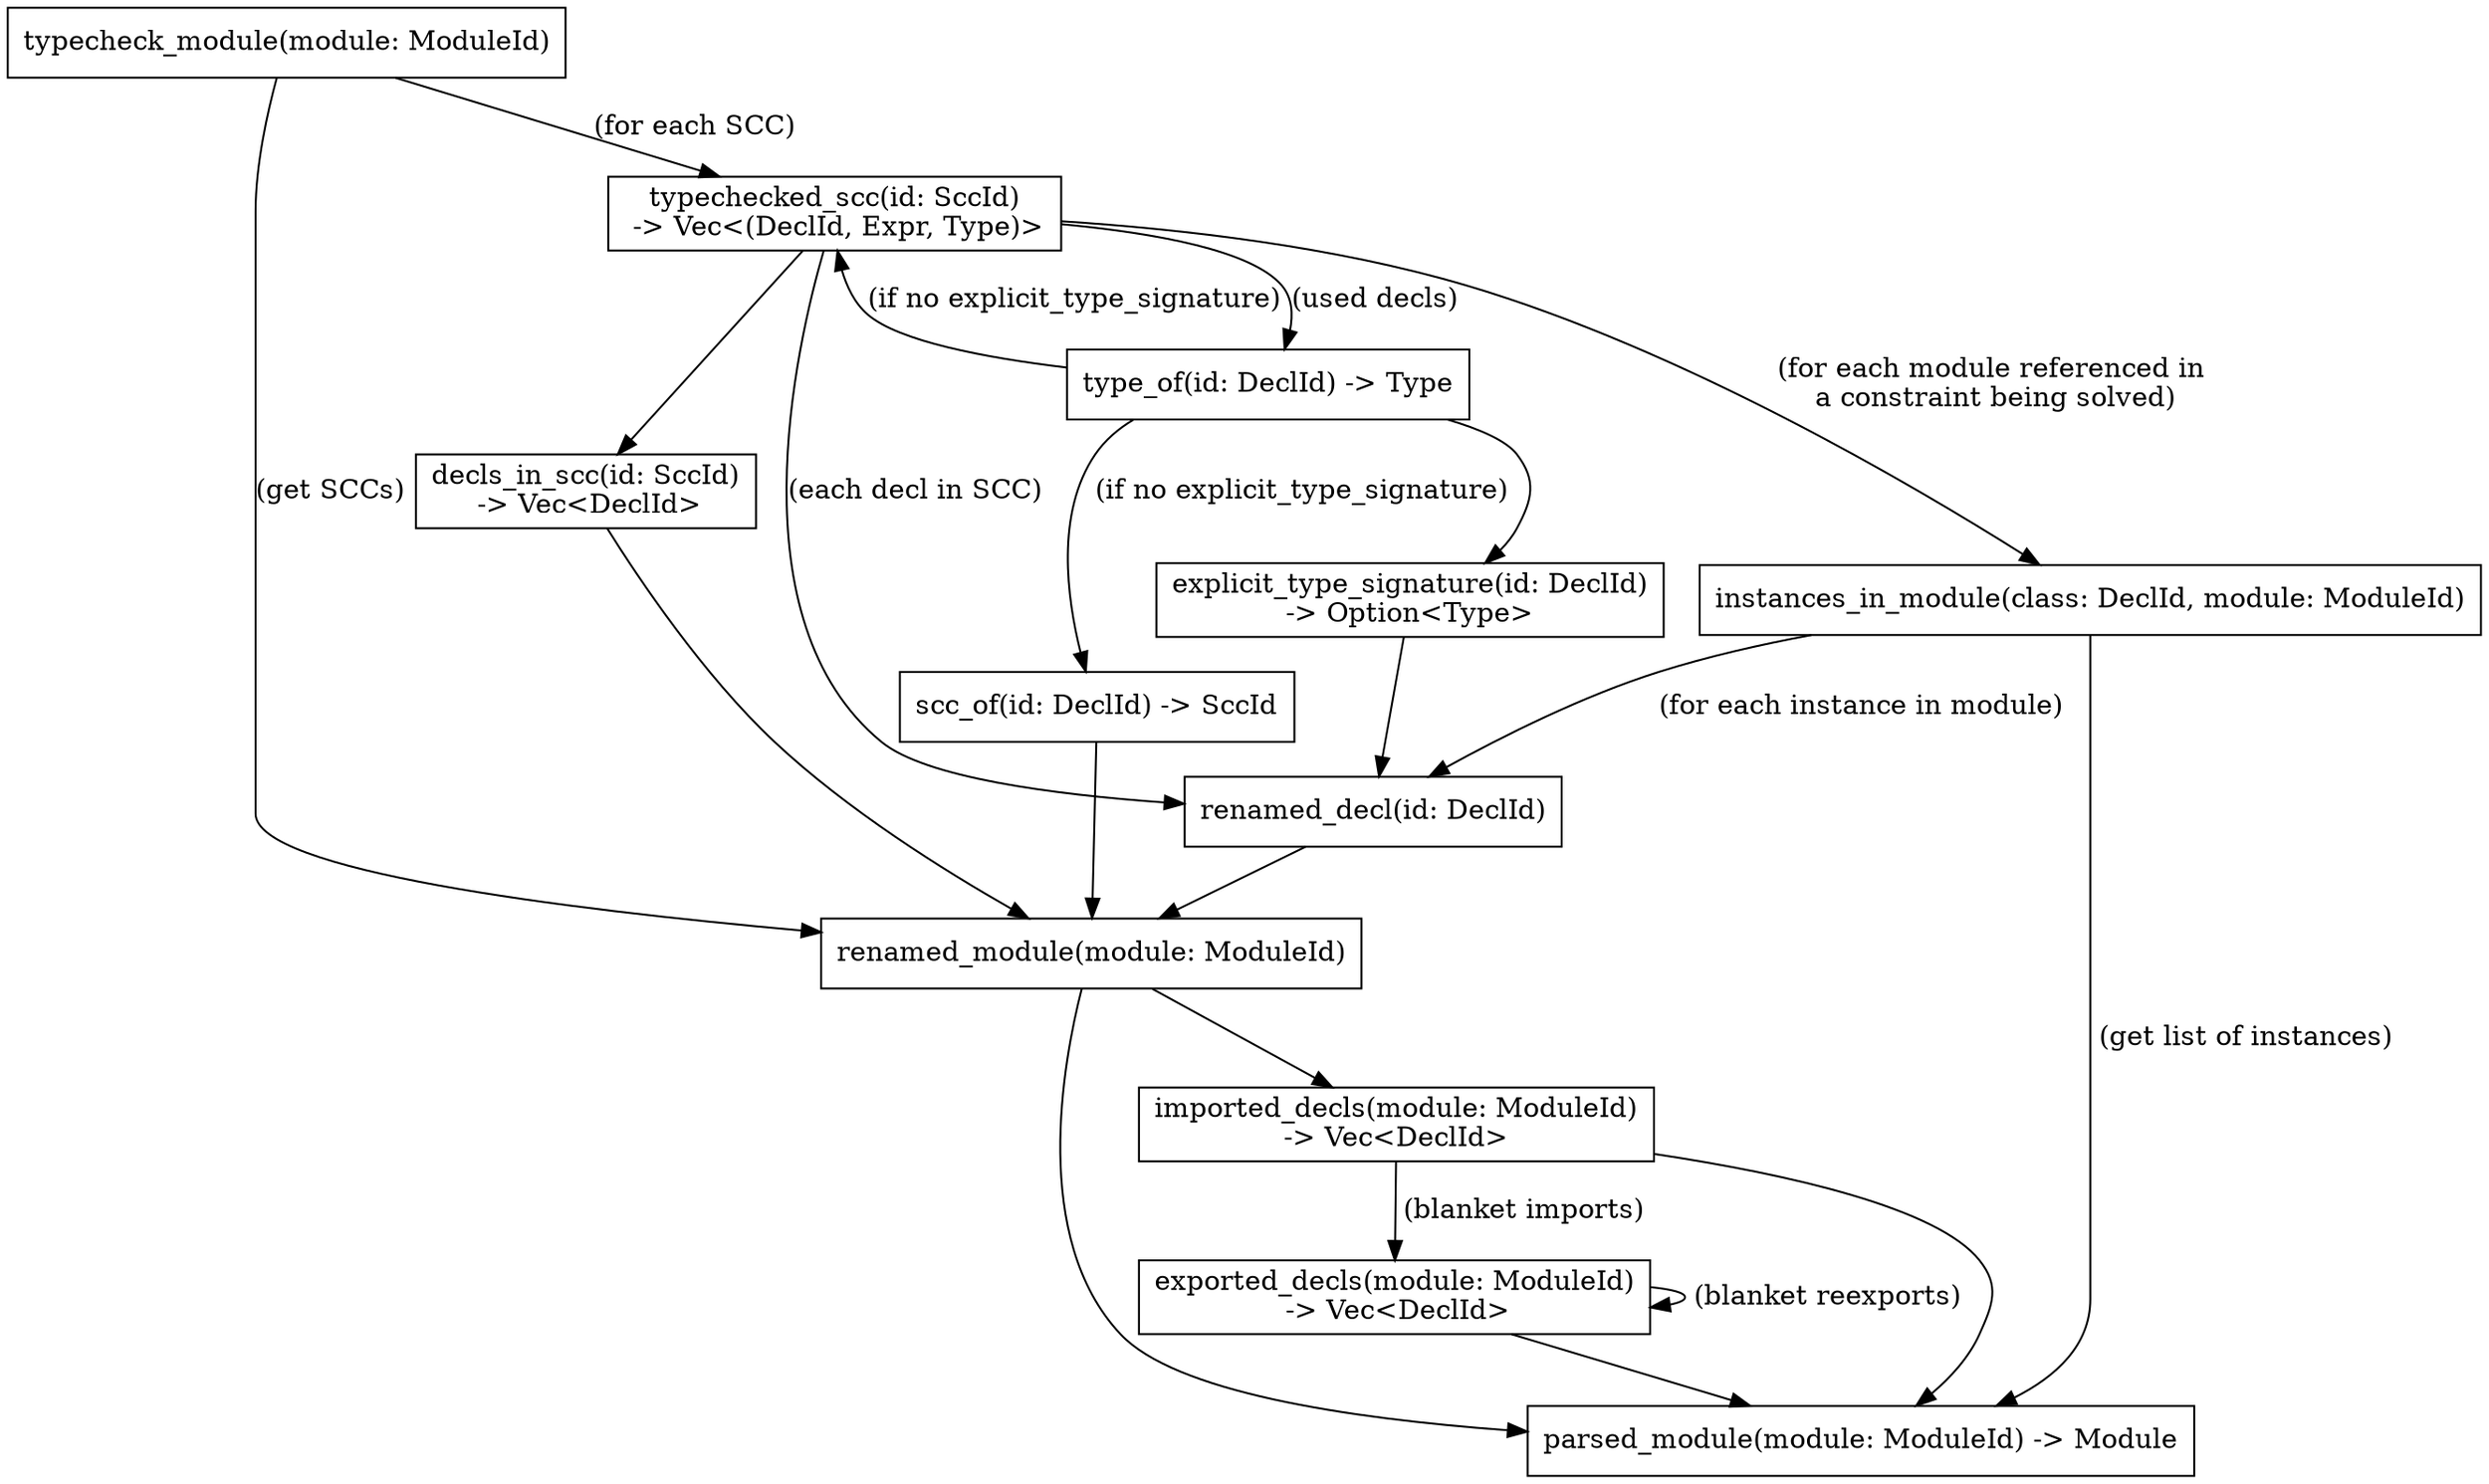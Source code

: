 digraph {
  rankdir=UD
  node [shape=box]

  typecheck_module [label="typecheck_module(module: ModuleId)"]
  typecheck_module -> renamed_module [label="(get SCCs)"]
  typecheck_module -> typechecked_scc [label="(for each SCC)"]

  type_of [label="type_of(id: DeclId) -> Type"]
  type_of -> scc_of [label="(if no explicit_type_signature)"]
  type_of -> typechecked_scc [label="(if no explicit_type_signature)"]
  type_of -> explicit_type_signature

  scc_of [label="scc_of(id: DeclId) -> SccId"]
  scc_of -> renamed_module

  decls_in_scc [label="decls_in_scc(id: SccId)\n -> Vec<DeclId>"]
  decls_in_scc -> renamed_module

  typechecked_scc [label="typechecked_scc(id: SccId)\n -> Vec<(DeclId, Expr, Type)>"]
  typechecked_scc -> decls_in_scc
  typechecked_scc -> renamed_decl [label="(each decl in SCC)"]
  typechecked_scc -> type_of [label="(used decls)"]
  typechecked_scc -> instances_in_module [label="(for each module referenced in\n a constraint being solved)"]

  instances_in_module [label="instances_in_module(class: DeclId, module: ModuleId)"]
  instances_in_module -> renamed_decl [label="(for each instance in module)"]
  instances_in_module -> parsed_module [label=" (get list of instances)"]

  explicit_type_signature [label="explicit_type_signature(id: DeclId)\n-> Option<Type>"]
  explicit_type_signature -> renamed_decl

  renamed_decl [label="renamed_decl(id: DeclId)"]
  renamed_decl -> renamed_module

  renamed_module [label="renamed_module(module: ModuleId)"]
  renamed_module -> parsed_module
  renamed_module -> imported_decls

  imported_decls [label="imported_decls(module: ModuleId)\n-> Vec<DeclId>"]
  imported_decls -> parsed_module
  imported_decls -> exported_decls [label=" (blanket imports)"]

  exported_decls [label="exported_decls(module: ModuleId)\n -> Vec<DeclId>"]
  exported_decls -> parsed_module
  exported_decls -> exported_decls [label=" (blanket reexports)"]
  
  parsed_module [label="parsed_module(module: ModuleId) -> Module"]
}


